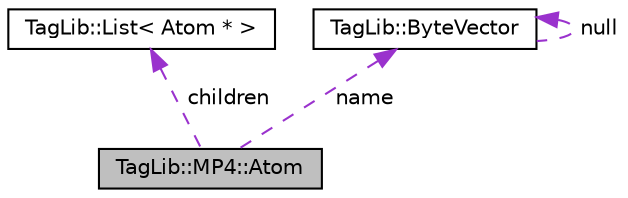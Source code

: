 digraph "TagLib::MP4::Atom"
{
  edge [fontname="Helvetica",fontsize="10",labelfontname="Helvetica",labelfontsize="10"];
  node [fontname="Helvetica",fontsize="10",shape=record];
  Node1 [label="TagLib::MP4::Atom",height=0.2,width=0.4,color="black", fillcolor="grey75", style="filled" fontcolor="black"];
  Node2 -> Node1 [dir="back",color="darkorchid3",fontsize="10",style="dashed",label=" children" ,fontname="Helvetica"];
  Node2 [label="TagLib::List\< Atom * \>",height=0.2,width=0.4,color="black", fillcolor="white", style="filled",URL="$class_tag_lib_1_1_list.html"];
  Node3 -> Node1 [dir="back",color="darkorchid3",fontsize="10",style="dashed",label=" name" ,fontname="Helvetica"];
  Node3 [label="TagLib::ByteVector",height=0.2,width=0.4,color="black", fillcolor="white", style="filled",URL="$class_tag_lib_1_1_byte_vector.html",tooltip="A byte vector. "];
  Node3 -> Node3 [dir="back",color="darkorchid3",fontsize="10",style="dashed",label=" null" ,fontname="Helvetica"];
}
